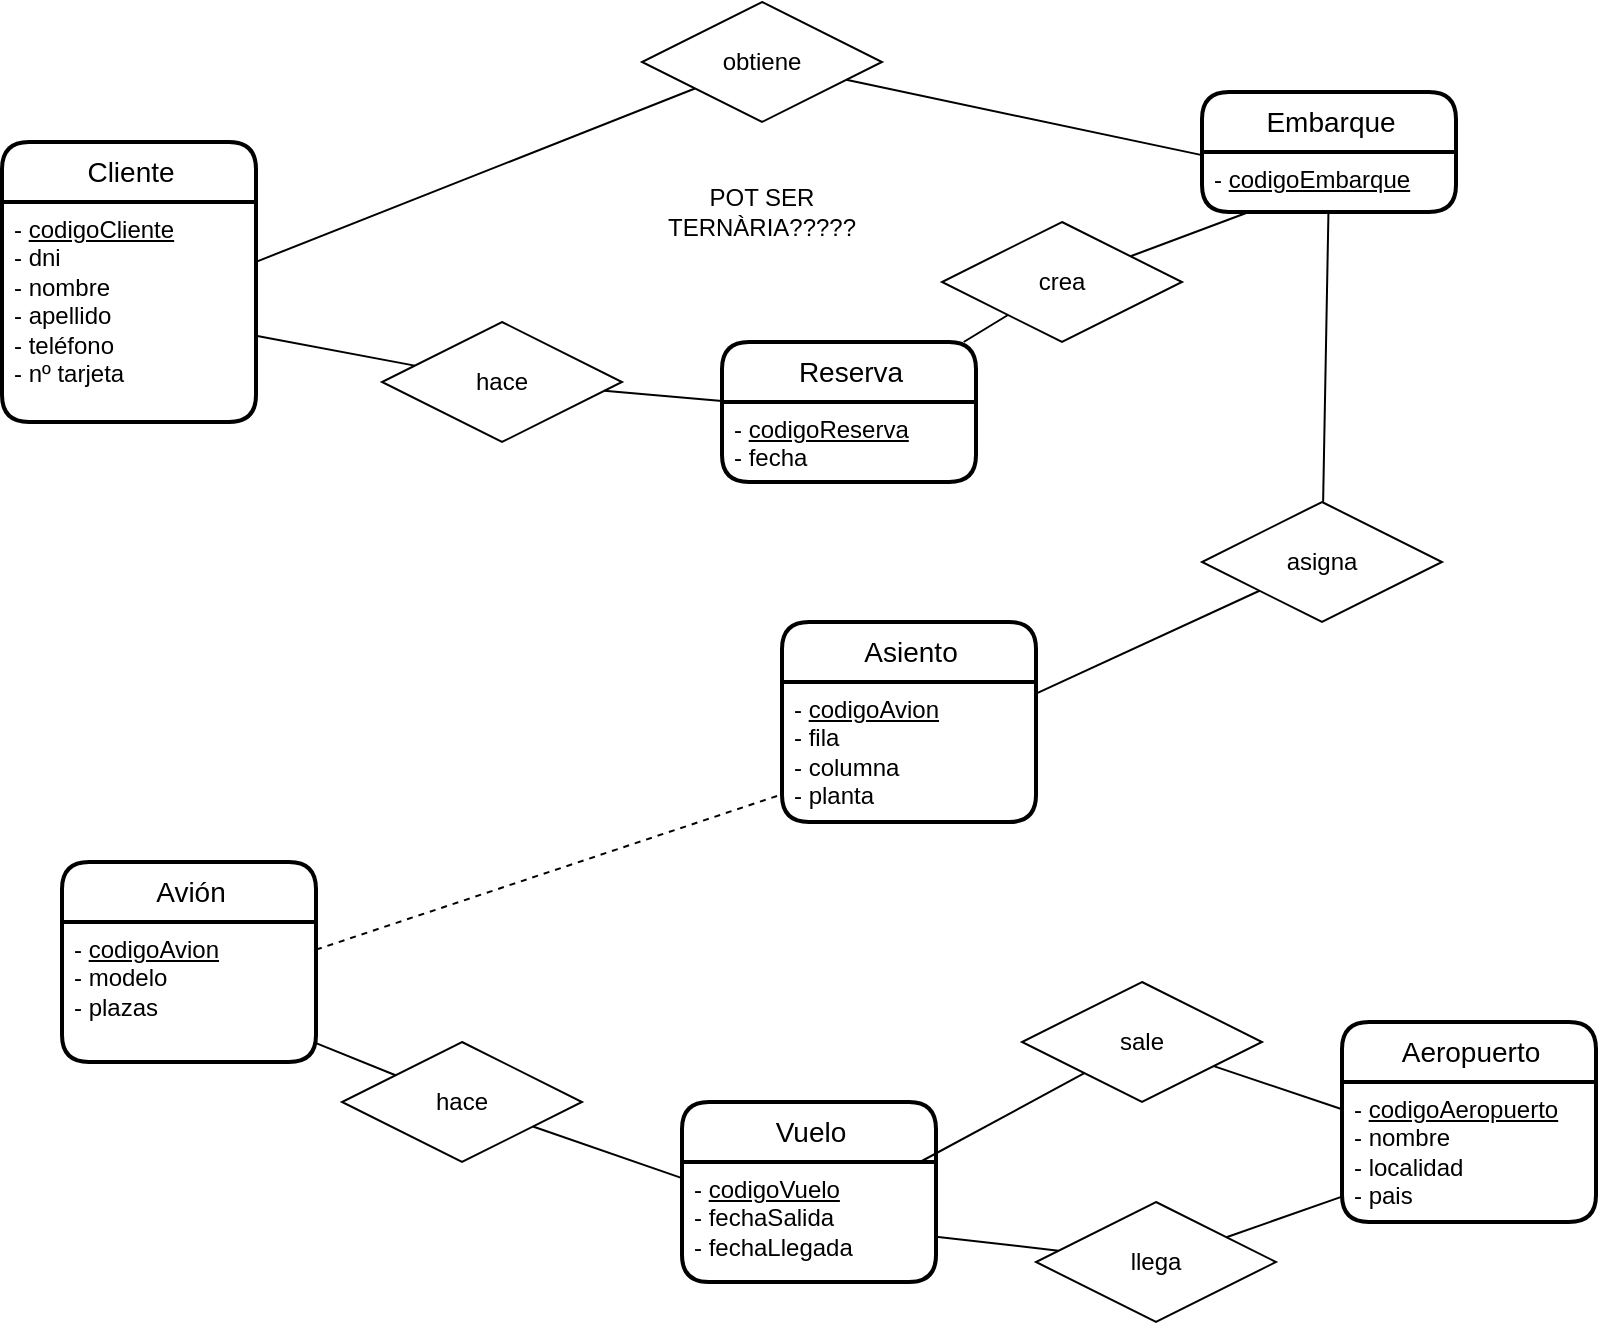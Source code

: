 <mxfile version="20.1.2" type="github">
  <diagram id="v4GTke8sb0EKjKPMF_RU" name="Pàgina-1">
    <mxGraphModel dx="1313" dy="1858" grid="1" gridSize="10" guides="1" tooltips="1" connect="1" arrows="1" fold="1" page="1" pageScale="1" pageWidth="827" pageHeight="1169" math="0" shadow="0">
      <root>
        <mxCell id="0" />
        <mxCell id="1" parent="0" />
        <mxCell id="p8o261xMvfaMvEFh0hcM-1" value="Cliente" style="swimlane;childLayout=stackLayout;horizontal=1;startSize=30;horizontalStack=0;rounded=1;fontSize=14;fontStyle=0;strokeWidth=2;resizeParent=0;resizeLast=1;shadow=0;dashed=0;align=center;html=1;" vertex="1" parent="1">
          <mxGeometry x="60" y="-60" width="127" height="140" as="geometry" />
        </mxCell>
        <mxCell id="p8o261xMvfaMvEFh0hcM-2" value="&lt;div&gt;- &lt;u&gt;codigoCliente&lt;/u&gt;&lt;/div&gt;&lt;div&gt;- dni&lt;/div&gt;&lt;div&gt;- nombre&lt;/div&gt;&lt;div&gt;- apellido&lt;/div&gt;&lt;div&gt;- teléfono&lt;/div&gt;&lt;div&gt;- nº tarjeta&lt;/div&gt;" style="align=left;strokeColor=none;fillColor=none;spacingLeft=4;fontSize=12;verticalAlign=top;resizable=0;rotatable=0;part=1;html=1;" vertex="1" parent="p8o261xMvfaMvEFh0hcM-1">
          <mxGeometry y="30" width="127" height="110" as="geometry" />
        </mxCell>
        <mxCell id="p8o261xMvfaMvEFh0hcM-3" value="Embarque" style="swimlane;childLayout=stackLayout;horizontal=1;startSize=30;horizontalStack=0;rounded=1;fontSize=14;fontStyle=0;strokeWidth=2;resizeParent=0;resizeLast=1;shadow=0;dashed=0;align=center;html=1;" vertex="1" parent="1">
          <mxGeometry x="660" y="-85" width="127" height="60" as="geometry" />
        </mxCell>
        <mxCell id="p8o261xMvfaMvEFh0hcM-4" value="&lt;div&gt;- &lt;u&gt;codigoEmbarque&lt;/u&gt;&lt;/div&gt;" style="align=left;strokeColor=none;fillColor=none;spacingLeft=4;fontSize=12;verticalAlign=top;resizable=0;rotatable=0;part=1;html=1;" vertex="1" parent="p8o261xMvfaMvEFh0hcM-3">
          <mxGeometry y="30" width="127" height="30" as="geometry" />
        </mxCell>
        <mxCell id="p8o261xMvfaMvEFh0hcM-5" value="Reserva" style="swimlane;childLayout=stackLayout;horizontal=1;startSize=30;horizontalStack=0;rounded=1;fontSize=14;fontStyle=0;strokeWidth=2;resizeParent=0;resizeLast=1;shadow=0;dashed=0;align=center;html=1;" vertex="1" parent="1">
          <mxGeometry x="420" y="40" width="127" height="70" as="geometry" />
        </mxCell>
        <mxCell id="p8o261xMvfaMvEFh0hcM-6" value="&lt;div&gt;- &lt;u&gt;codigoReserva&lt;/u&gt;&lt;/div&gt;&lt;div&gt;- fecha&lt;/div&gt;" style="align=left;strokeColor=none;fillColor=none;spacingLeft=4;fontSize=12;verticalAlign=top;resizable=0;rotatable=0;part=1;html=1;" vertex="1" parent="p8o261xMvfaMvEFh0hcM-5">
          <mxGeometry y="30" width="127" height="40" as="geometry" />
        </mxCell>
        <mxCell id="p8o261xMvfaMvEFh0hcM-7" value="Vuelo" style="swimlane;childLayout=stackLayout;horizontal=1;startSize=30;horizontalStack=0;rounded=1;fontSize=14;fontStyle=0;strokeWidth=2;resizeParent=0;resizeLast=1;shadow=0;dashed=0;align=center;html=1;" vertex="1" parent="1">
          <mxGeometry x="400" y="420" width="127" height="90" as="geometry" />
        </mxCell>
        <mxCell id="p8o261xMvfaMvEFh0hcM-8" value="&lt;div&gt;- &lt;u&gt;codigoVuelo&lt;/u&gt;&lt;/div&gt;&lt;div&gt;- fechaSalida&lt;/div&gt;&lt;div&gt;- fechaLlegada&lt;/div&gt;" style="align=left;strokeColor=none;fillColor=none;spacingLeft=4;fontSize=12;verticalAlign=top;resizable=0;rotatable=0;part=1;html=1;" vertex="1" parent="p8o261xMvfaMvEFh0hcM-7">
          <mxGeometry y="30" width="127" height="60" as="geometry" />
        </mxCell>
        <mxCell id="p8o261xMvfaMvEFh0hcM-9" value="Asiento" style="swimlane;childLayout=stackLayout;horizontal=1;startSize=30;horizontalStack=0;rounded=1;fontSize=14;fontStyle=0;strokeWidth=2;resizeParent=0;resizeLast=1;shadow=0;dashed=0;align=center;html=1;" vertex="1" parent="1">
          <mxGeometry x="450" y="180" width="127" height="100" as="geometry" />
        </mxCell>
        <mxCell id="p8o261xMvfaMvEFh0hcM-10" value="&lt;div&gt;- &lt;u&gt;codigoAvion&lt;/u&gt;&lt;/div&gt;&lt;div&gt;- fila&lt;/div&gt;&lt;div&gt;- columna&lt;/div&gt;&lt;div&gt;- planta&lt;/div&gt;" style="align=left;strokeColor=none;fillColor=none;spacingLeft=4;fontSize=12;verticalAlign=top;resizable=0;rotatable=0;part=1;html=1;" vertex="1" parent="p8o261xMvfaMvEFh0hcM-9">
          <mxGeometry y="30" width="127" height="70" as="geometry" />
        </mxCell>
        <mxCell id="p8o261xMvfaMvEFh0hcM-13" value="Aeropuerto" style="swimlane;childLayout=stackLayout;horizontal=1;startSize=30;horizontalStack=0;rounded=1;fontSize=14;fontStyle=0;strokeWidth=2;resizeParent=0;resizeLast=1;shadow=0;dashed=0;align=center;html=1;" vertex="1" parent="1">
          <mxGeometry x="730" y="380" width="127" height="100" as="geometry" />
        </mxCell>
        <mxCell id="p8o261xMvfaMvEFh0hcM-14" value="&lt;div&gt;- &lt;u&gt;codigoAeropuerto&lt;/u&gt;&lt;/div&gt;&lt;div&gt;- nombre&lt;/div&gt;&lt;div&gt;- localidad&lt;/div&gt;&lt;div&gt;- pais&lt;/div&gt;" style="align=left;strokeColor=none;fillColor=none;spacingLeft=4;fontSize=12;verticalAlign=top;resizable=0;rotatable=0;part=1;html=1;" vertex="1" parent="p8o261xMvfaMvEFh0hcM-13">
          <mxGeometry y="30" width="127" height="70" as="geometry" />
        </mxCell>
        <mxCell id="p8o261xMvfaMvEFh0hcM-17" value="Avión" style="swimlane;childLayout=stackLayout;horizontal=1;startSize=30;horizontalStack=0;rounded=1;fontSize=14;fontStyle=0;strokeWidth=2;resizeParent=0;resizeLast=1;shadow=0;dashed=0;align=center;html=1;" vertex="1" parent="1">
          <mxGeometry x="90" y="300" width="127" height="100" as="geometry" />
        </mxCell>
        <mxCell id="p8o261xMvfaMvEFh0hcM-18" value="&lt;div&gt;- &lt;u&gt;codigoAvion&lt;/u&gt;&lt;/div&gt;&lt;div&gt;- modelo&lt;/div&gt;&lt;div&gt;- plazas&lt;/div&gt;" style="align=left;strokeColor=none;fillColor=none;spacingLeft=4;fontSize=12;verticalAlign=top;resizable=0;rotatable=0;part=1;html=1;" vertex="1" parent="p8o261xMvfaMvEFh0hcM-17">
          <mxGeometry y="30" width="127" height="70" as="geometry" />
        </mxCell>
        <mxCell id="p8o261xMvfaMvEFh0hcM-19" value="obtiene" style="shape=rhombus;perimeter=rhombusPerimeter;whiteSpace=wrap;html=1;align=center;" vertex="1" parent="1">
          <mxGeometry x="380" y="-130" width="120" height="60" as="geometry" />
        </mxCell>
        <mxCell id="p8o261xMvfaMvEFh0hcM-20" value="hace" style="shape=rhombus;perimeter=rhombusPerimeter;whiteSpace=wrap;html=1;align=center;" vertex="1" parent="1">
          <mxGeometry x="250" y="30" width="120" height="60" as="geometry" />
        </mxCell>
        <mxCell id="p8o261xMvfaMvEFh0hcM-21" value="crea" style="shape=rhombus;perimeter=rhombusPerimeter;whiteSpace=wrap;html=1;align=center;" vertex="1" parent="1">
          <mxGeometry x="530" y="-20" width="120" height="60" as="geometry" />
        </mxCell>
        <mxCell id="p8o261xMvfaMvEFh0hcM-22" value="" style="endArrow=none;html=1;rounded=0;" edge="1" parent="1" source="p8o261xMvfaMvEFh0hcM-2" target="p8o261xMvfaMvEFh0hcM-20">
          <mxGeometry relative="1" as="geometry">
            <mxPoint x="630" y="200" as="sourcePoint" />
            <mxPoint x="790" y="200" as="targetPoint" />
          </mxGeometry>
        </mxCell>
        <mxCell id="p8o261xMvfaMvEFh0hcM-23" value="" style="endArrow=none;html=1;rounded=0;" edge="1" parent="1" source="p8o261xMvfaMvEFh0hcM-20" target="p8o261xMvfaMvEFh0hcM-5">
          <mxGeometry relative="1" as="geometry">
            <mxPoint x="197" y="46.917" as="sourcePoint" />
            <mxPoint x="276.374" y="61.813" as="targetPoint" />
          </mxGeometry>
        </mxCell>
        <mxCell id="p8o261xMvfaMvEFh0hcM-24" value="" style="endArrow=none;html=1;rounded=0;" edge="1" parent="1" source="p8o261xMvfaMvEFh0hcM-5" target="p8o261xMvfaMvEFh0hcM-21">
          <mxGeometry relative="1" as="geometry">
            <mxPoint x="371.155" y="74.423" as="sourcePoint" />
            <mxPoint x="430" y="79.51" as="targetPoint" />
          </mxGeometry>
        </mxCell>
        <mxCell id="p8o261xMvfaMvEFh0hcM-25" value="" style="endArrow=none;html=1;rounded=0;" edge="1" parent="1" source="p8o261xMvfaMvEFh0hcM-21" target="p8o261xMvfaMvEFh0hcM-4">
          <mxGeometry relative="1" as="geometry">
            <mxPoint x="550.846" y="50" as="sourcePoint" />
            <mxPoint x="572.981" y="36.49" as="targetPoint" />
          </mxGeometry>
        </mxCell>
        <mxCell id="p8o261xMvfaMvEFh0hcM-26" value="" style="endArrow=none;html=1;rounded=0;" edge="1" parent="1" source="p8o261xMvfaMvEFh0hcM-2" target="p8o261xMvfaMvEFh0hcM-19">
          <mxGeometry relative="1" as="geometry">
            <mxPoint x="634.304" y="7.152" as="sourcePoint" />
            <mxPoint x="693.45" y="-15" as="targetPoint" />
          </mxGeometry>
        </mxCell>
        <mxCell id="p8o261xMvfaMvEFh0hcM-27" value="" style="endArrow=none;html=1;rounded=0;" edge="1" parent="1" source="p8o261xMvfaMvEFh0hcM-19" target="p8o261xMvfaMvEFh0hcM-4">
          <mxGeometry relative="1" as="geometry">
            <mxPoint x="197" y="9.921" as="sourcePoint" />
            <mxPoint x="416.478" y="-76.761" as="targetPoint" />
          </mxGeometry>
        </mxCell>
        <mxCell id="p8o261xMvfaMvEFh0hcM-28" value="sale" style="shape=rhombus;perimeter=rhombusPerimeter;whiteSpace=wrap;html=1;align=center;" vertex="1" parent="1">
          <mxGeometry x="570" y="360" width="120" height="60" as="geometry" />
        </mxCell>
        <mxCell id="p8o261xMvfaMvEFh0hcM-29" value="llega" style="shape=rhombus;perimeter=rhombusPerimeter;whiteSpace=wrap;html=1;align=center;" vertex="1" parent="1">
          <mxGeometry x="577" y="470" width="120" height="60" as="geometry" />
        </mxCell>
        <mxCell id="p8o261xMvfaMvEFh0hcM-30" value="" style="endArrow=none;html=1;rounded=0;" edge="1" parent="1" source="p8o261xMvfaMvEFh0hcM-8" target="p8o261xMvfaMvEFh0hcM-28">
          <mxGeometry relative="1" as="geometry">
            <mxPoint x="371.155" y="74.423" as="sourcePoint" />
            <mxPoint x="430" y="79.51" as="targetPoint" />
          </mxGeometry>
        </mxCell>
        <mxCell id="p8o261xMvfaMvEFh0hcM-31" value="" style="endArrow=none;html=1;rounded=0;" edge="1" parent="1" source="p8o261xMvfaMvEFh0hcM-28" target="p8o261xMvfaMvEFh0hcM-14">
          <mxGeometry relative="1" as="geometry">
            <mxPoint x="529" y="460" as="sourcePoint" />
            <mxPoint x="611.169" y="415.584" as="targetPoint" />
          </mxGeometry>
        </mxCell>
        <mxCell id="p8o261xMvfaMvEFh0hcM-32" value="" style="endArrow=none;html=1;rounded=0;" edge="1" parent="1" source="p8o261xMvfaMvEFh0hcM-29" target="p8o261xMvfaMvEFh0hcM-14">
          <mxGeometry relative="1" as="geometry">
            <mxPoint x="675.868" y="412.066" as="sourcePoint" />
            <mxPoint x="740" y="433.639" as="targetPoint" />
          </mxGeometry>
        </mxCell>
        <mxCell id="p8o261xMvfaMvEFh0hcM-33" value="" style="endArrow=none;html=1;rounded=0;" edge="1" parent="1" source="p8o261xMvfaMvEFh0hcM-8" target="p8o261xMvfaMvEFh0hcM-29">
          <mxGeometry relative="1" as="geometry">
            <mxPoint x="682.235" y="497.617" as="sourcePoint" />
            <mxPoint x="740" y="477.316" as="targetPoint" />
          </mxGeometry>
        </mxCell>
        <mxCell id="p8o261xMvfaMvEFh0hcM-34" value="hace" style="shape=rhombus;perimeter=rhombusPerimeter;whiteSpace=wrap;html=1;align=center;" vertex="1" parent="1">
          <mxGeometry x="230" y="390" width="120" height="60" as="geometry" />
        </mxCell>
        <mxCell id="p8o261xMvfaMvEFh0hcM-36" value="" style="endArrow=none;html=1;rounded=0;" edge="1" parent="1" source="p8o261xMvfaMvEFh0hcM-18" target="p8o261xMvfaMvEFh0hcM-34">
          <mxGeometry relative="1" as="geometry">
            <mxPoint x="529" y="460" as="sourcePoint" />
            <mxPoint x="611.169" y="415.584" as="targetPoint" />
          </mxGeometry>
        </mxCell>
        <mxCell id="p8o261xMvfaMvEFh0hcM-37" value="" style="endArrow=none;html=1;rounded=0;" edge="1" parent="1" source="p8o261xMvfaMvEFh0hcM-34" target="p8o261xMvfaMvEFh0hcM-8">
          <mxGeometry relative="1" as="geometry">
            <mxPoint x="227" y="400.586" as="sourcePoint" />
            <mxPoint x="266.775" y="416.613" as="targetPoint" />
          </mxGeometry>
        </mxCell>
        <mxCell id="p8o261xMvfaMvEFh0hcM-38" value="" style="endArrow=none;html=1;rounded=0;dashed=1;" edge="1" parent="1" source="p8o261xMvfaMvEFh0hcM-18" target="p8o261xMvfaMvEFh0hcM-10">
          <mxGeometry relative="1" as="geometry">
            <mxPoint x="227" y="382.018" as="sourcePoint" />
            <mxPoint x="621.169" y="425.584" as="targetPoint" />
          </mxGeometry>
        </mxCell>
        <mxCell id="p8o261xMvfaMvEFh0hcM-39" value="" style="endArrow=none;html=1;rounded=0;" edge="1" parent="1" source="p8o261xMvfaMvEFh0hcM-40" target="p8o261xMvfaMvEFh0hcM-4">
          <mxGeometry relative="1" as="geometry">
            <mxPoint x="720" y="80" as="sourcePoint" />
            <mxPoint x="611.169" y="415.584" as="targetPoint" />
          </mxGeometry>
        </mxCell>
        <mxCell id="p8o261xMvfaMvEFh0hcM-40" value="asigna" style="shape=rhombus;perimeter=rhombusPerimeter;whiteSpace=wrap;html=1;align=center;" vertex="1" parent="1">
          <mxGeometry x="660" y="120" width="120" height="60" as="geometry" />
        </mxCell>
        <mxCell id="p8o261xMvfaMvEFh0hcM-41" value="" style="endArrow=none;html=1;rounded=0;" edge="1" parent="1" source="p8o261xMvfaMvEFh0hcM-10" target="p8o261xMvfaMvEFh0hcM-40">
          <mxGeometry relative="1" as="geometry">
            <mxPoint x="706.411" y="83.206" as="sourcePoint" />
            <mxPoint x="729.911" y="-15" as="targetPoint" />
          </mxGeometry>
        </mxCell>
        <mxCell id="p8o261xMvfaMvEFh0hcM-42" value="POT SER TERNÀRIA?????" style="text;html=1;strokeColor=none;fillColor=none;align=center;verticalAlign=middle;whiteSpace=wrap;rounded=0;" vertex="1" parent="1">
          <mxGeometry x="410" y="-40" width="60" height="30" as="geometry" />
        </mxCell>
      </root>
    </mxGraphModel>
  </diagram>
</mxfile>
